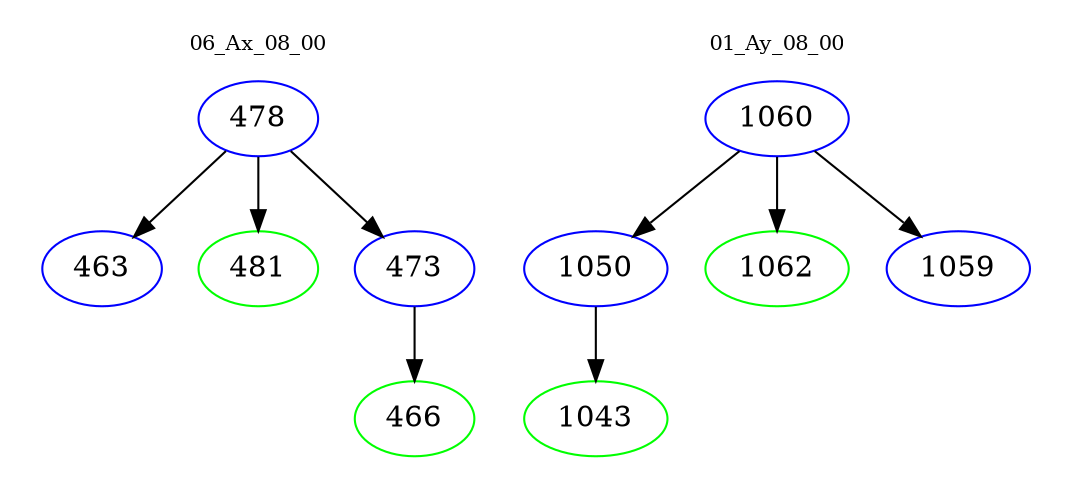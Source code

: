 digraph{
subgraph cluster_0 {
color = white
label = "06_Ax_08_00";
fontsize=10;
T0_478 [label="478", color="blue"]
T0_478 -> T0_463 [color="black"]
T0_463 [label="463", color="blue"]
T0_478 -> T0_481 [color="black"]
T0_481 [label="481", color="green"]
T0_478 -> T0_473 [color="black"]
T0_473 [label="473", color="blue"]
T0_473 -> T0_466 [color="black"]
T0_466 [label="466", color="green"]
}
subgraph cluster_1 {
color = white
label = "01_Ay_08_00";
fontsize=10;
T1_1060 [label="1060", color="blue"]
T1_1060 -> T1_1050 [color="black"]
T1_1050 [label="1050", color="blue"]
T1_1050 -> T1_1043 [color="black"]
T1_1043 [label="1043", color="green"]
T1_1060 -> T1_1062 [color="black"]
T1_1062 [label="1062", color="green"]
T1_1060 -> T1_1059 [color="black"]
T1_1059 [label="1059", color="blue"]
}
}
